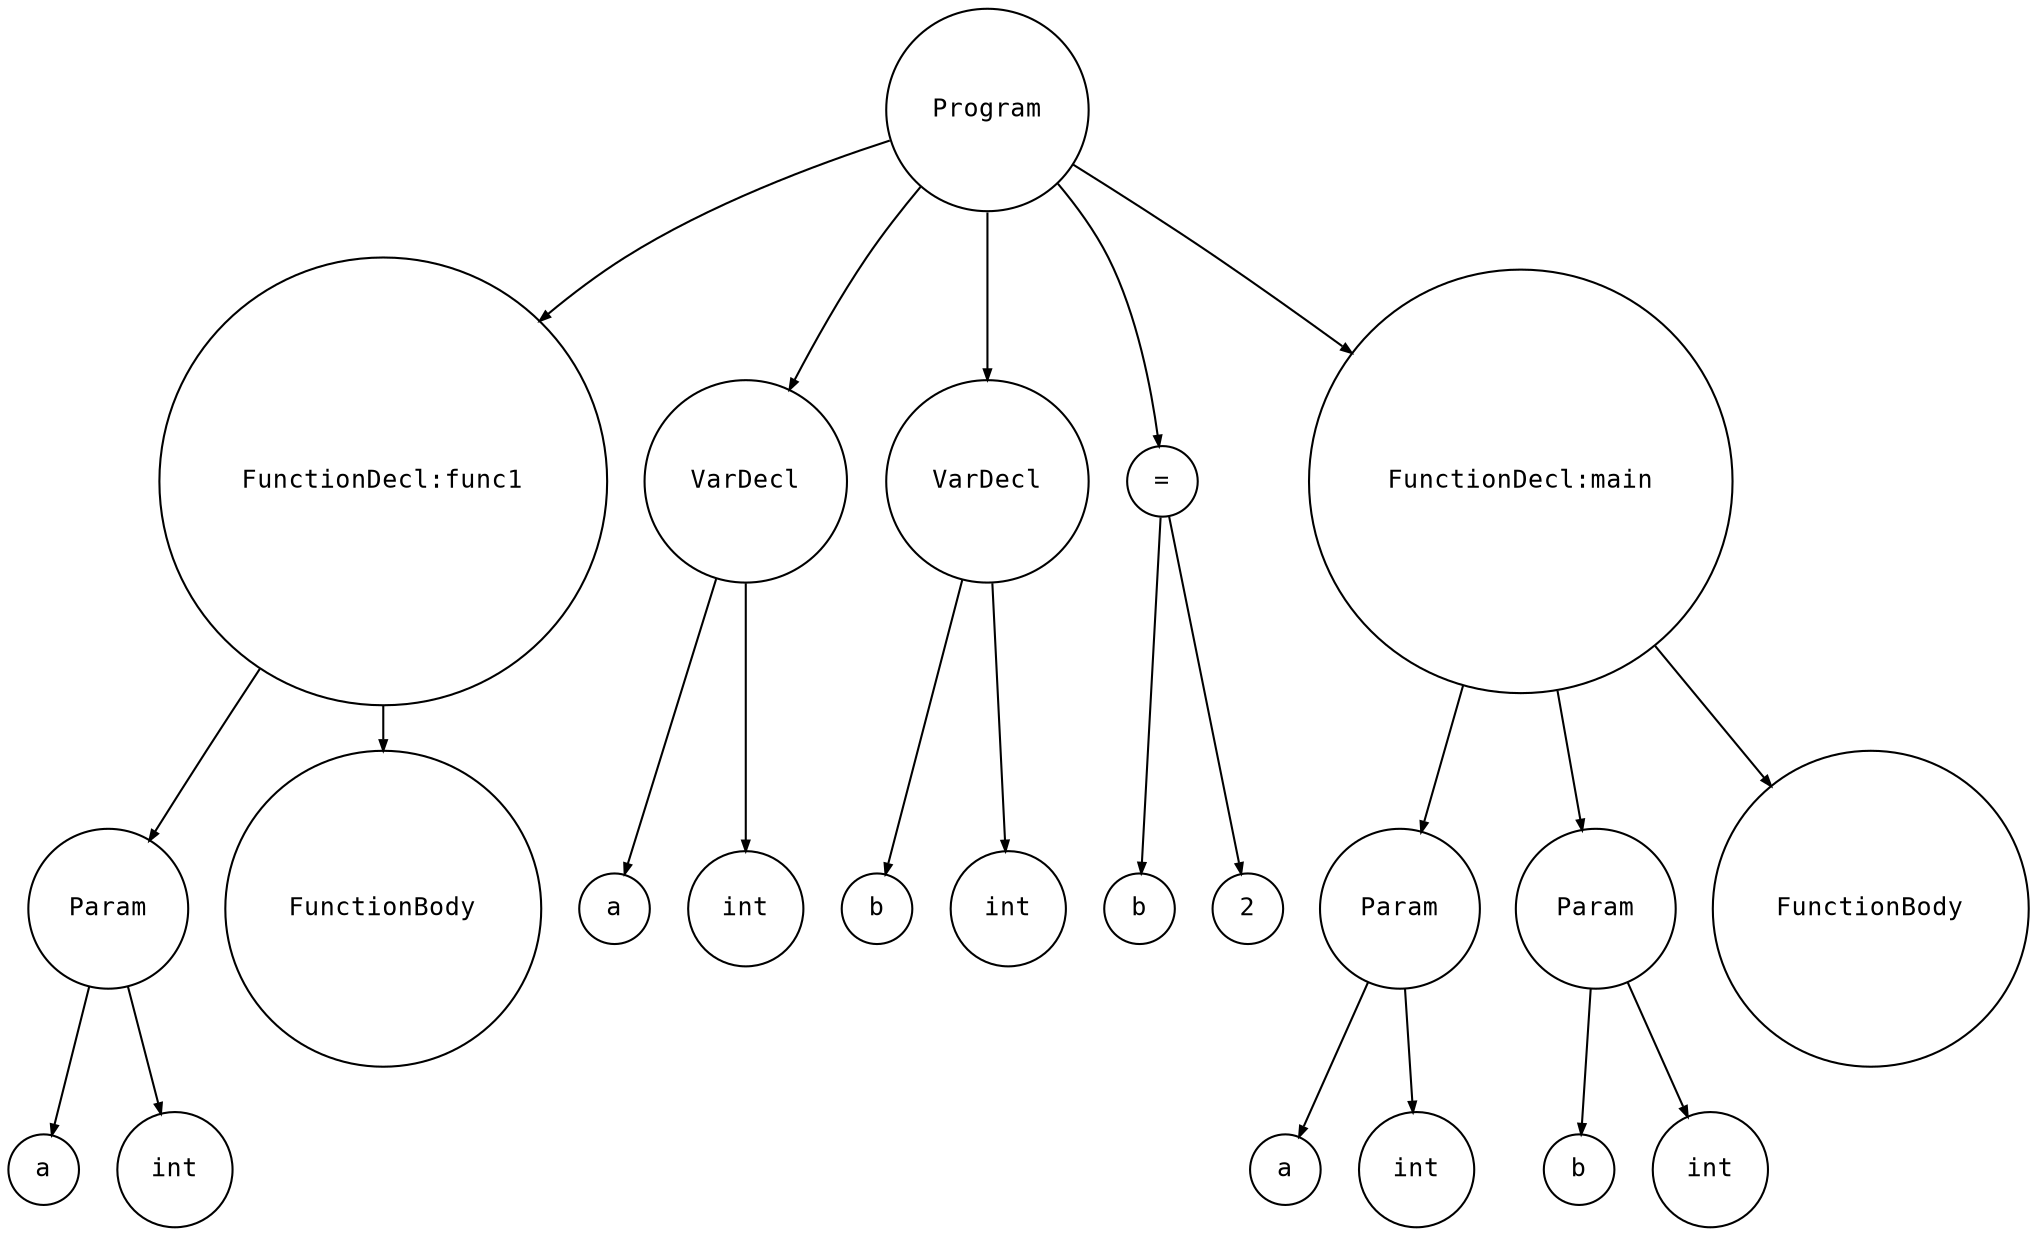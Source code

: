 digraph astgraph {
  node [shape=circle, fontsize=12, fontname="Courier", height=.1];
  ranksep=.3;
  edge [arrowsize=.5]

  node1 [label="Program"]
  node2 [label="FunctionDecl:func1"]
  node3 [label="Param"]
  node4 [label="a"]
  node3 -> node4
  node5 [label="int"]
  node3 -> node5
  node2 -> node3
  node6 [label="FunctionBody"]
  node2 -> node6
  node1 -> node2
  node7 [label="VarDecl"]
  node8 [label="a"]
  node7 -> node8
  node9 [label="int"]
  node7 -> node9
  node1 -> node7
  node10 [label="VarDecl"]
  node11 [label="b"]
  node10 -> node11
  node12 [label="int"]
  node10 -> node12
  node1 -> node10
  node13 [label="="]
  node14 [label="b"]
  node13 -> node14
  node15 [label="2"]
  node13 -> node15
  node1 -> node13
  node16 [label="FunctionDecl:main"]
  node17 [label="Param"]
  node18 [label="a"]
  node17 -> node18
  node19 [label="int"]
  node17 -> node19
  node16 -> node17
  node20 [label="Param"]
  node21 [label="b"]
  node20 -> node21
  node22 [label="int"]
  node20 -> node22
  node16 -> node20
  node23 [label="FunctionBody"]
  node16 -> node23
  node1 -> node16
}
